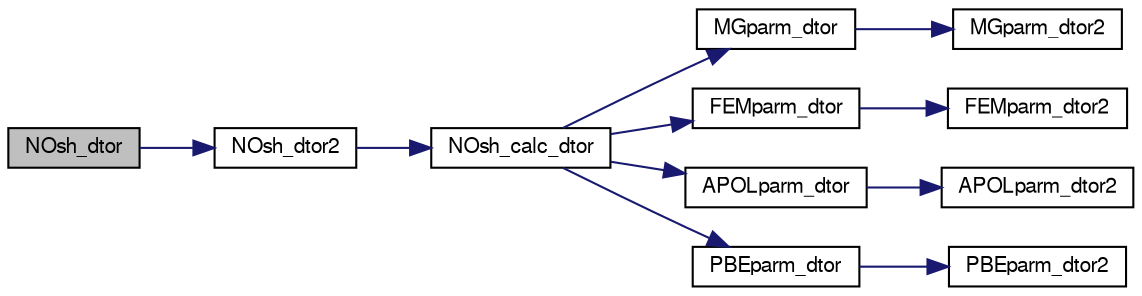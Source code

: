 digraph "NOsh_dtor"
{
  edge [fontname="FreeSans",fontsize="10",labelfontname="FreeSans",labelfontsize="10"];
  node [fontname="FreeSans",fontsize="10",shape=record];
  rankdir="LR";
  Node1 [label="NOsh_dtor",height=0.2,width=0.4,color="black", fillcolor="grey75", style="filled" fontcolor="black"];
  Node1 -> Node2 [color="midnightblue",fontsize="10",style="solid",fontname="FreeSans"];
  Node2 [label="NOsh_dtor2",height=0.2,width=0.4,color="black", fillcolor="white", style="filled",URL="$group___n_osh.html#ga2a9555284e2ffc858eac526ee7596503",tooltip="FORTRAN stub for object destructor."];
  Node2 -> Node3 [color="midnightblue",fontsize="10",style="solid",fontname="FreeSans"];
  Node3 [label="NOsh_calc_dtor",height=0.2,width=0.4,color="black", fillcolor="white", style="filled",URL="$group___n_osh.html#ga76198afdb06cb18147a40d5f1bbaa51a",tooltip="Object destructor."];
  Node3 -> Node4 [color="midnightblue",fontsize="10",style="solid",fontname="FreeSans"];
  Node4 [label="MGparm_dtor",height=0.2,width=0.4,color="black", fillcolor="white", style="filled",URL="$group___m_gparm.html#ga04e6ff39e43578ee61c5d699e437e80f",tooltip="Object destructor."];
  Node4 -> Node5 [color="midnightblue",fontsize="10",style="solid",fontname="FreeSans"];
  Node5 [label="MGparm_dtor2",height=0.2,width=0.4,color="black", fillcolor="white", style="filled",URL="$group___m_gparm.html#ga0a83b29f044c19f635d6a2d5e6a19f90",tooltip="FORTRAN stub for object destructor."];
  Node3 -> Node6 [color="midnightblue",fontsize="10",style="solid",fontname="FreeSans"];
  Node6 [label="FEMparm_dtor",height=0.2,width=0.4,color="black", fillcolor="white", style="filled",URL="$group___f_e_mparm.html#gae239dd3231f902875739d09f5a598984",tooltip="Object destructor."];
  Node6 -> Node7 [color="midnightblue",fontsize="10",style="solid",fontname="FreeSans"];
  Node7 [label="FEMparm_dtor2",height=0.2,width=0.4,color="black", fillcolor="white", style="filled",URL="$group___f_e_mparm.html#gae75199b1b6ac6900380fb6996a040852",tooltip="FORTRAN stub for object destructor."];
  Node3 -> Node8 [color="midnightblue",fontsize="10",style="solid",fontname="FreeSans"];
  Node8 [label="APOLparm_dtor",height=0.2,width=0.4,color="black", fillcolor="white", style="filled",URL="$group___a_p_o_lparm.html#ga455cd494d373802482bc764f9d2c8175",tooltip="Object destructor."];
  Node8 -> Node9 [color="midnightblue",fontsize="10",style="solid",fontname="FreeSans"];
  Node9 [label="APOLparm_dtor2",height=0.2,width=0.4,color="black", fillcolor="white", style="filled",URL="$group___a_p_o_lparm.html#ga54681948b9223f7236a211aa40539882",tooltip="FORTRAN stub for object destructor."];
  Node3 -> Node10 [color="midnightblue",fontsize="10",style="solid",fontname="FreeSans"];
  Node10 [label="PBEparm_dtor",height=0.2,width=0.4,color="black", fillcolor="white", style="filled",URL="$group___p_b_eparm.html#ga749c8a9491514047f11939a777da6197",tooltip="Object destructor."];
  Node10 -> Node11 [color="midnightblue",fontsize="10",style="solid",fontname="FreeSans"];
  Node11 [label="PBEparm_dtor2",height=0.2,width=0.4,color="black", fillcolor="white", style="filled",URL="$group___p_b_eparm.html#ga9956eba6fafefd6bdce453e387201d60",tooltip="FORTRAN stub for object destructor."];
}

